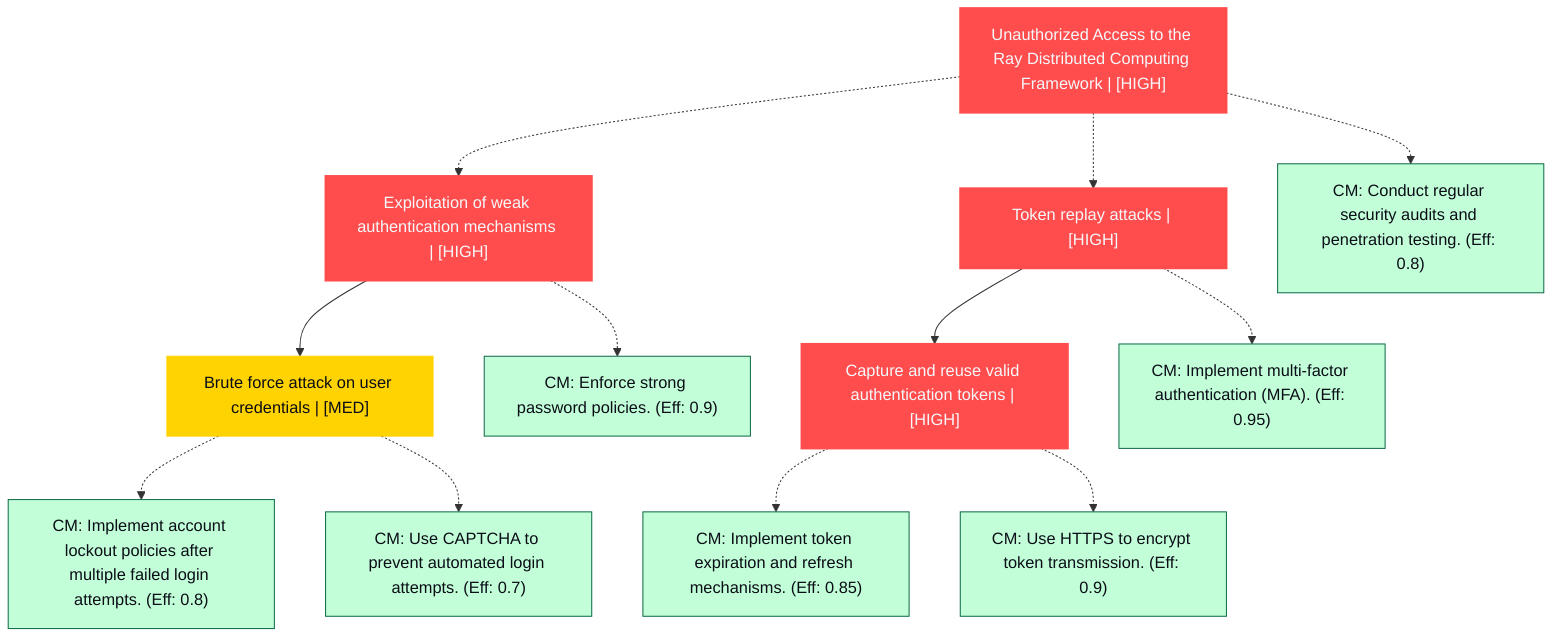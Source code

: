 graph TB
  root["Unauthorized Access to the Ray Distributed Computing Framework | [HIGH]"]:::highRisk
  path1["Exploitation of weak authentication mechanisms | [HIGH]"]:::highRisk
  leaf1["Brute force attack on user credentials | [MED]"]:::mediumRisk
  leaf1_cm_0["CM: Implement account lockout policies after multiple failed login attempts. (Eff: 0.8)"]:::countermeasure
  leaf1_cm_1["CM: Use CAPTCHA to prevent automated login attempts. (Eff: 0.7)"]:::countermeasure
  path1_cm_0["CM: Enforce strong password policies. (Eff: 0.9)"]:::countermeasure
  path2["Token replay attacks | [HIGH]"]:::highRisk
  leaf2["Capture and reuse valid authentication tokens | [HIGH]"]:::highRisk
  leaf2_cm_0["CM: Implement token expiration and refresh mechanisms. (Eff: 0.85)"]:::countermeasure
  leaf2_cm_1["CM: Use HTTPS to encrypt token transmission. (Eff: 0.9)"]:::countermeasure
  path2_cm_0["CM: Implement multi-factor authentication (MFA). (Eff: 0.95)"]:::countermeasure
  root_cm_0["CM: Conduct regular security audits and penetration testing. (Eff: 0.8)"]:::countermeasure

  root -.-> path1
  path1 --> leaf1
  leaf1 -.-> leaf1_cm_0
  leaf1 -.-> leaf1_cm_1
  path1 -.-> path1_cm_0
  root -.-> path2
  path2 --> leaf2
  leaf2 -.-> leaf2_cm_0
  leaf2 -.-> leaf2_cm_1
  path2 -.-> path2_cm_0
  root -.-> root_cm_0

  classDef andNode fill:#FF4C4C,stroke:#FF4C4C,stroke-width:2px,color:#F5F7FA
  classDef orNode fill:#36FF8F,stroke:#36FF8F,stroke-width:2px,color:#0B0D17
  classDef leafNode fill:#29ABE2,stroke:#29ABE2,stroke-width:2px,color:#F5F7FA
  classDef highRisk fill:#FF4C4C,color:#F5F7FA,stroke:#FF4C4C,stroke-width:2px
  classDef mediumRisk fill:#FFD300,stroke:#FFD300,stroke-width:1px,color:#0B0D17
  classDef lowRisk fill:#FFF2B3,stroke:#FFF2B3,stroke-width:1px,color:#0B0D17
  classDef countermeasure fill:#C2FFD8,stroke:#106B49,stroke-width:1px,color:#0B0D17
  classDef reference fill:#A259FF,stroke:#c3a4ff,stroke-width:1px,stroke-dasharray:3 3,color:#F5F7FA
  classDef mitreNode stroke-dasharray:5 5
  classDef note fill:#ffffcc,stroke:#ffcc00,stroke-width:2px,stroke-dasharray:5 5